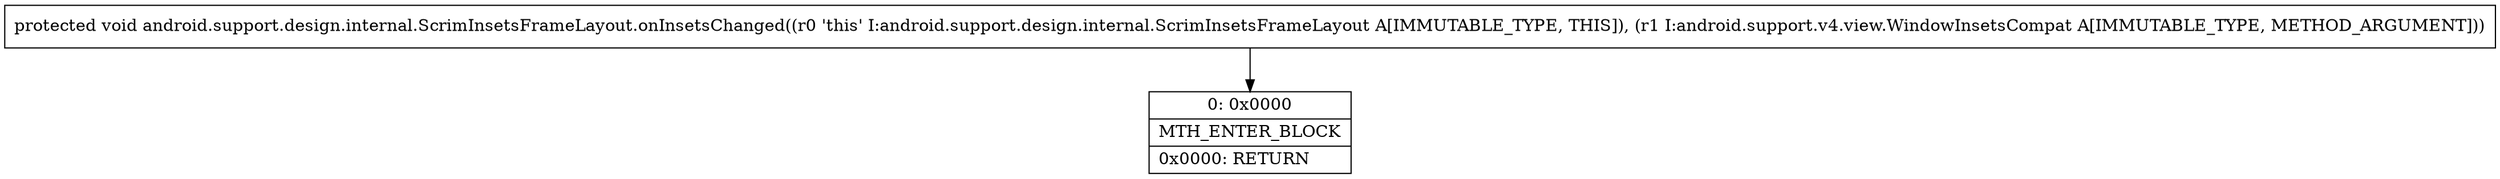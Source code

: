 digraph "CFG forandroid.support.design.internal.ScrimInsetsFrameLayout.onInsetsChanged(Landroid\/support\/v4\/view\/WindowInsetsCompat;)V" {
Node_0 [shape=record,label="{0\:\ 0x0000|MTH_ENTER_BLOCK\l|0x0000: RETURN   \l}"];
MethodNode[shape=record,label="{protected void android.support.design.internal.ScrimInsetsFrameLayout.onInsetsChanged((r0 'this' I:android.support.design.internal.ScrimInsetsFrameLayout A[IMMUTABLE_TYPE, THIS]), (r1 I:android.support.v4.view.WindowInsetsCompat A[IMMUTABLE_TYPE, METHOD_ARGUMENT])) }"];
MethodNode -> Node_0;
}

